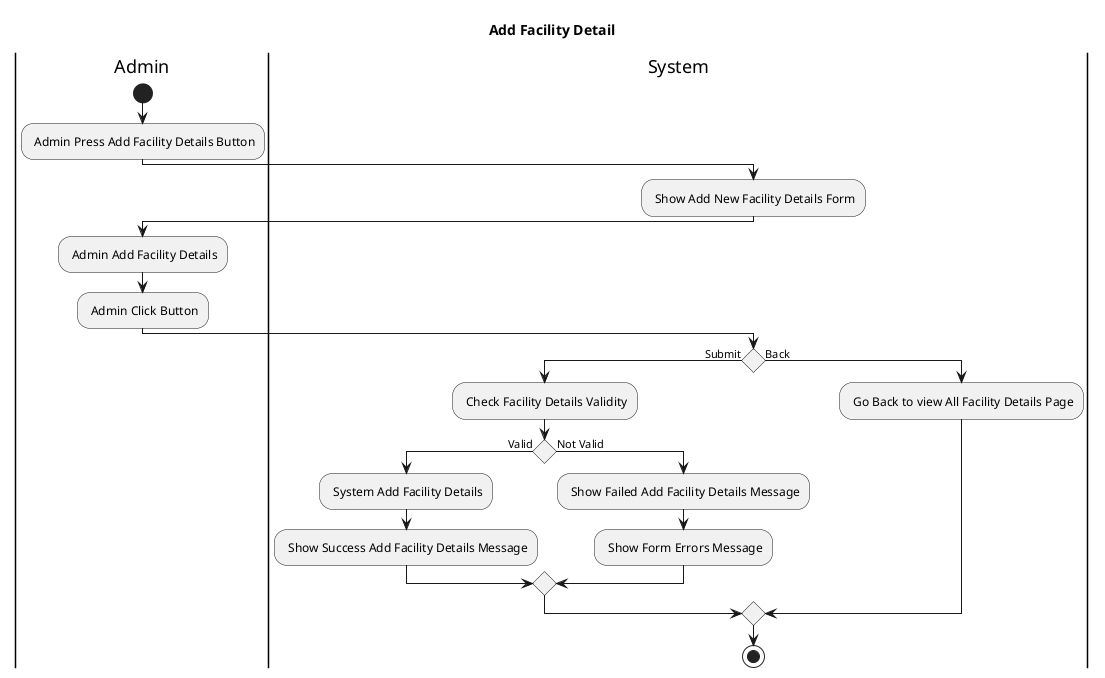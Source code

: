 @startuml
title Add Facility Detail
|Admin|
start 
    : Admin Press Add Facility Details Button;
|System|
    : Show Add New Facility Details Form;
|Admin|
    : Admin Add Facility Details;
    : Admin Click Button;
|System|
If () then (Submit)
    : Check Facility Details Validity;
    if () is (Valid) then
        : System Add Facility Details;
        : Show Success Add Facility Details Message;
        
    else (Not Valid)
        : Show Failed Add Facility Details Message;
        : Show Form Errors Message;
        
    endif
else (Back)
    : Go Back to view All Facility Details Page;
      
endif
stop
@enduml